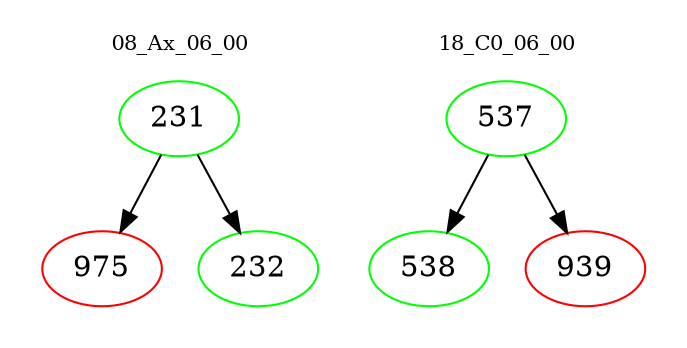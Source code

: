 digraph{
subgraph cluster_0 {
color = white
label = "08_Ax_06_00";
fontsize=10;
T0_231 [label="231", color="green"]
T0_231 -> T0_975 [color="black"]
T0_975 [label="975", color="red"]
T0_231 -> T0_232 [color="black"]
T0_232 [label="232", color="green"]
}
subgraph cluster_1 {
color = white
label = "18_C0_06_00";
fontsize=10;
T1_537 [label="537", color="green"]
T1_537 -> T1_538 [color="black"]
T1_538 [label="538", color="green"]
T1_537 -> T1_939 [color="black"]
T1_939 [label="939", color="red"]
}
}
